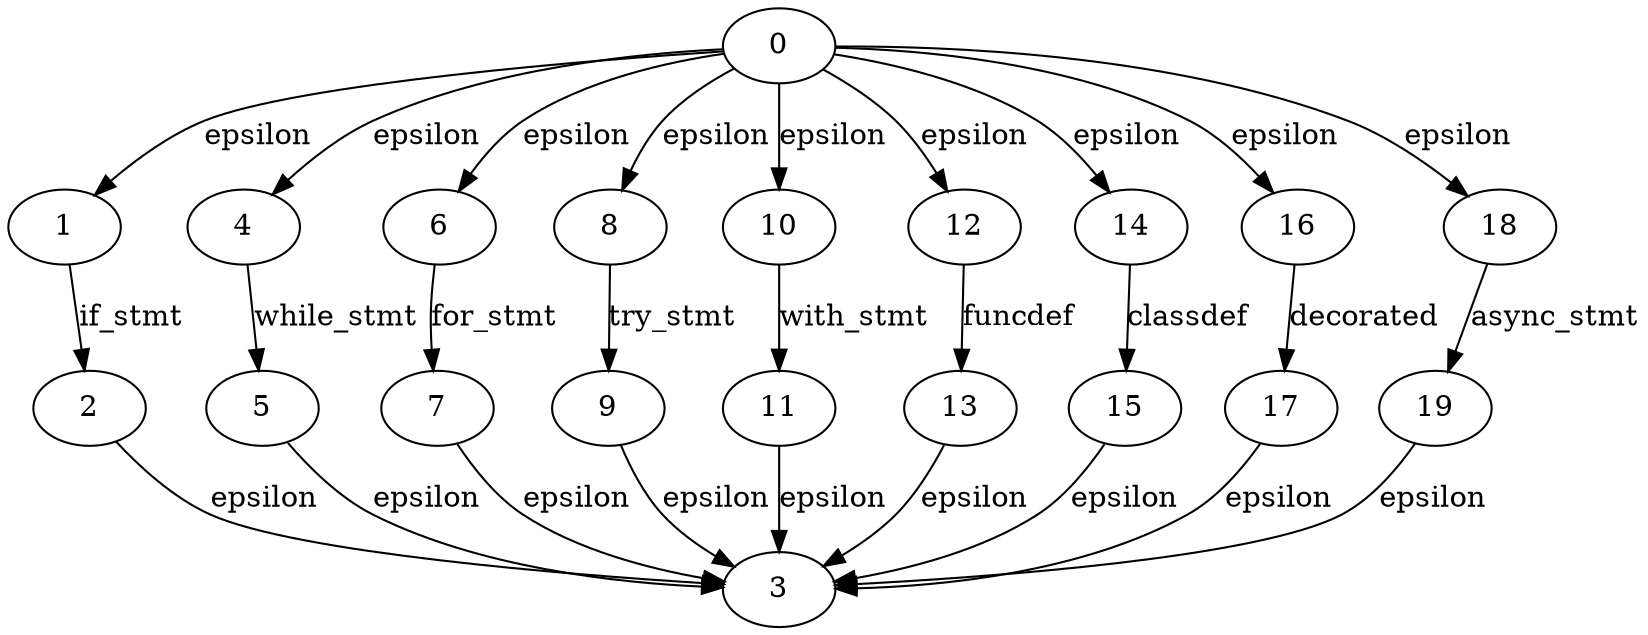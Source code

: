








digraph compound_stmt {
  0->1[label=epsilon]
  1->2[label=if_stmt]
  2->3[label=epsilon]
  0->4[label=epsilon]
  4->5[label=while_stmt]
  5->3[label=epsilon]
  0->6[label=epsilon]
  6->7[label=for_stmt]
  7->3[label=epsilon]
  0->8[label=epsilon]
  8->9[label=try_stmt]
  9->3[label=epsilon]
  0->10[label=epsilon]
  10->11[label=with_stmt]
  11->3[label=epsilon]
  0->12[label=epsilon]
  12->13[label=funcdef]
  13->3[label=epsilon]
  0->14[label=epsilon]
  14->15[label=classdef]
  15->3[label=epsilon]
  0->16[label=epsilon]
  16->17[label=decorated]
  17->3[label=epsilon]
  0->18[label=epsilon]
  18->19[label=async_stmt]
  19->3[label=epsilon]
}
